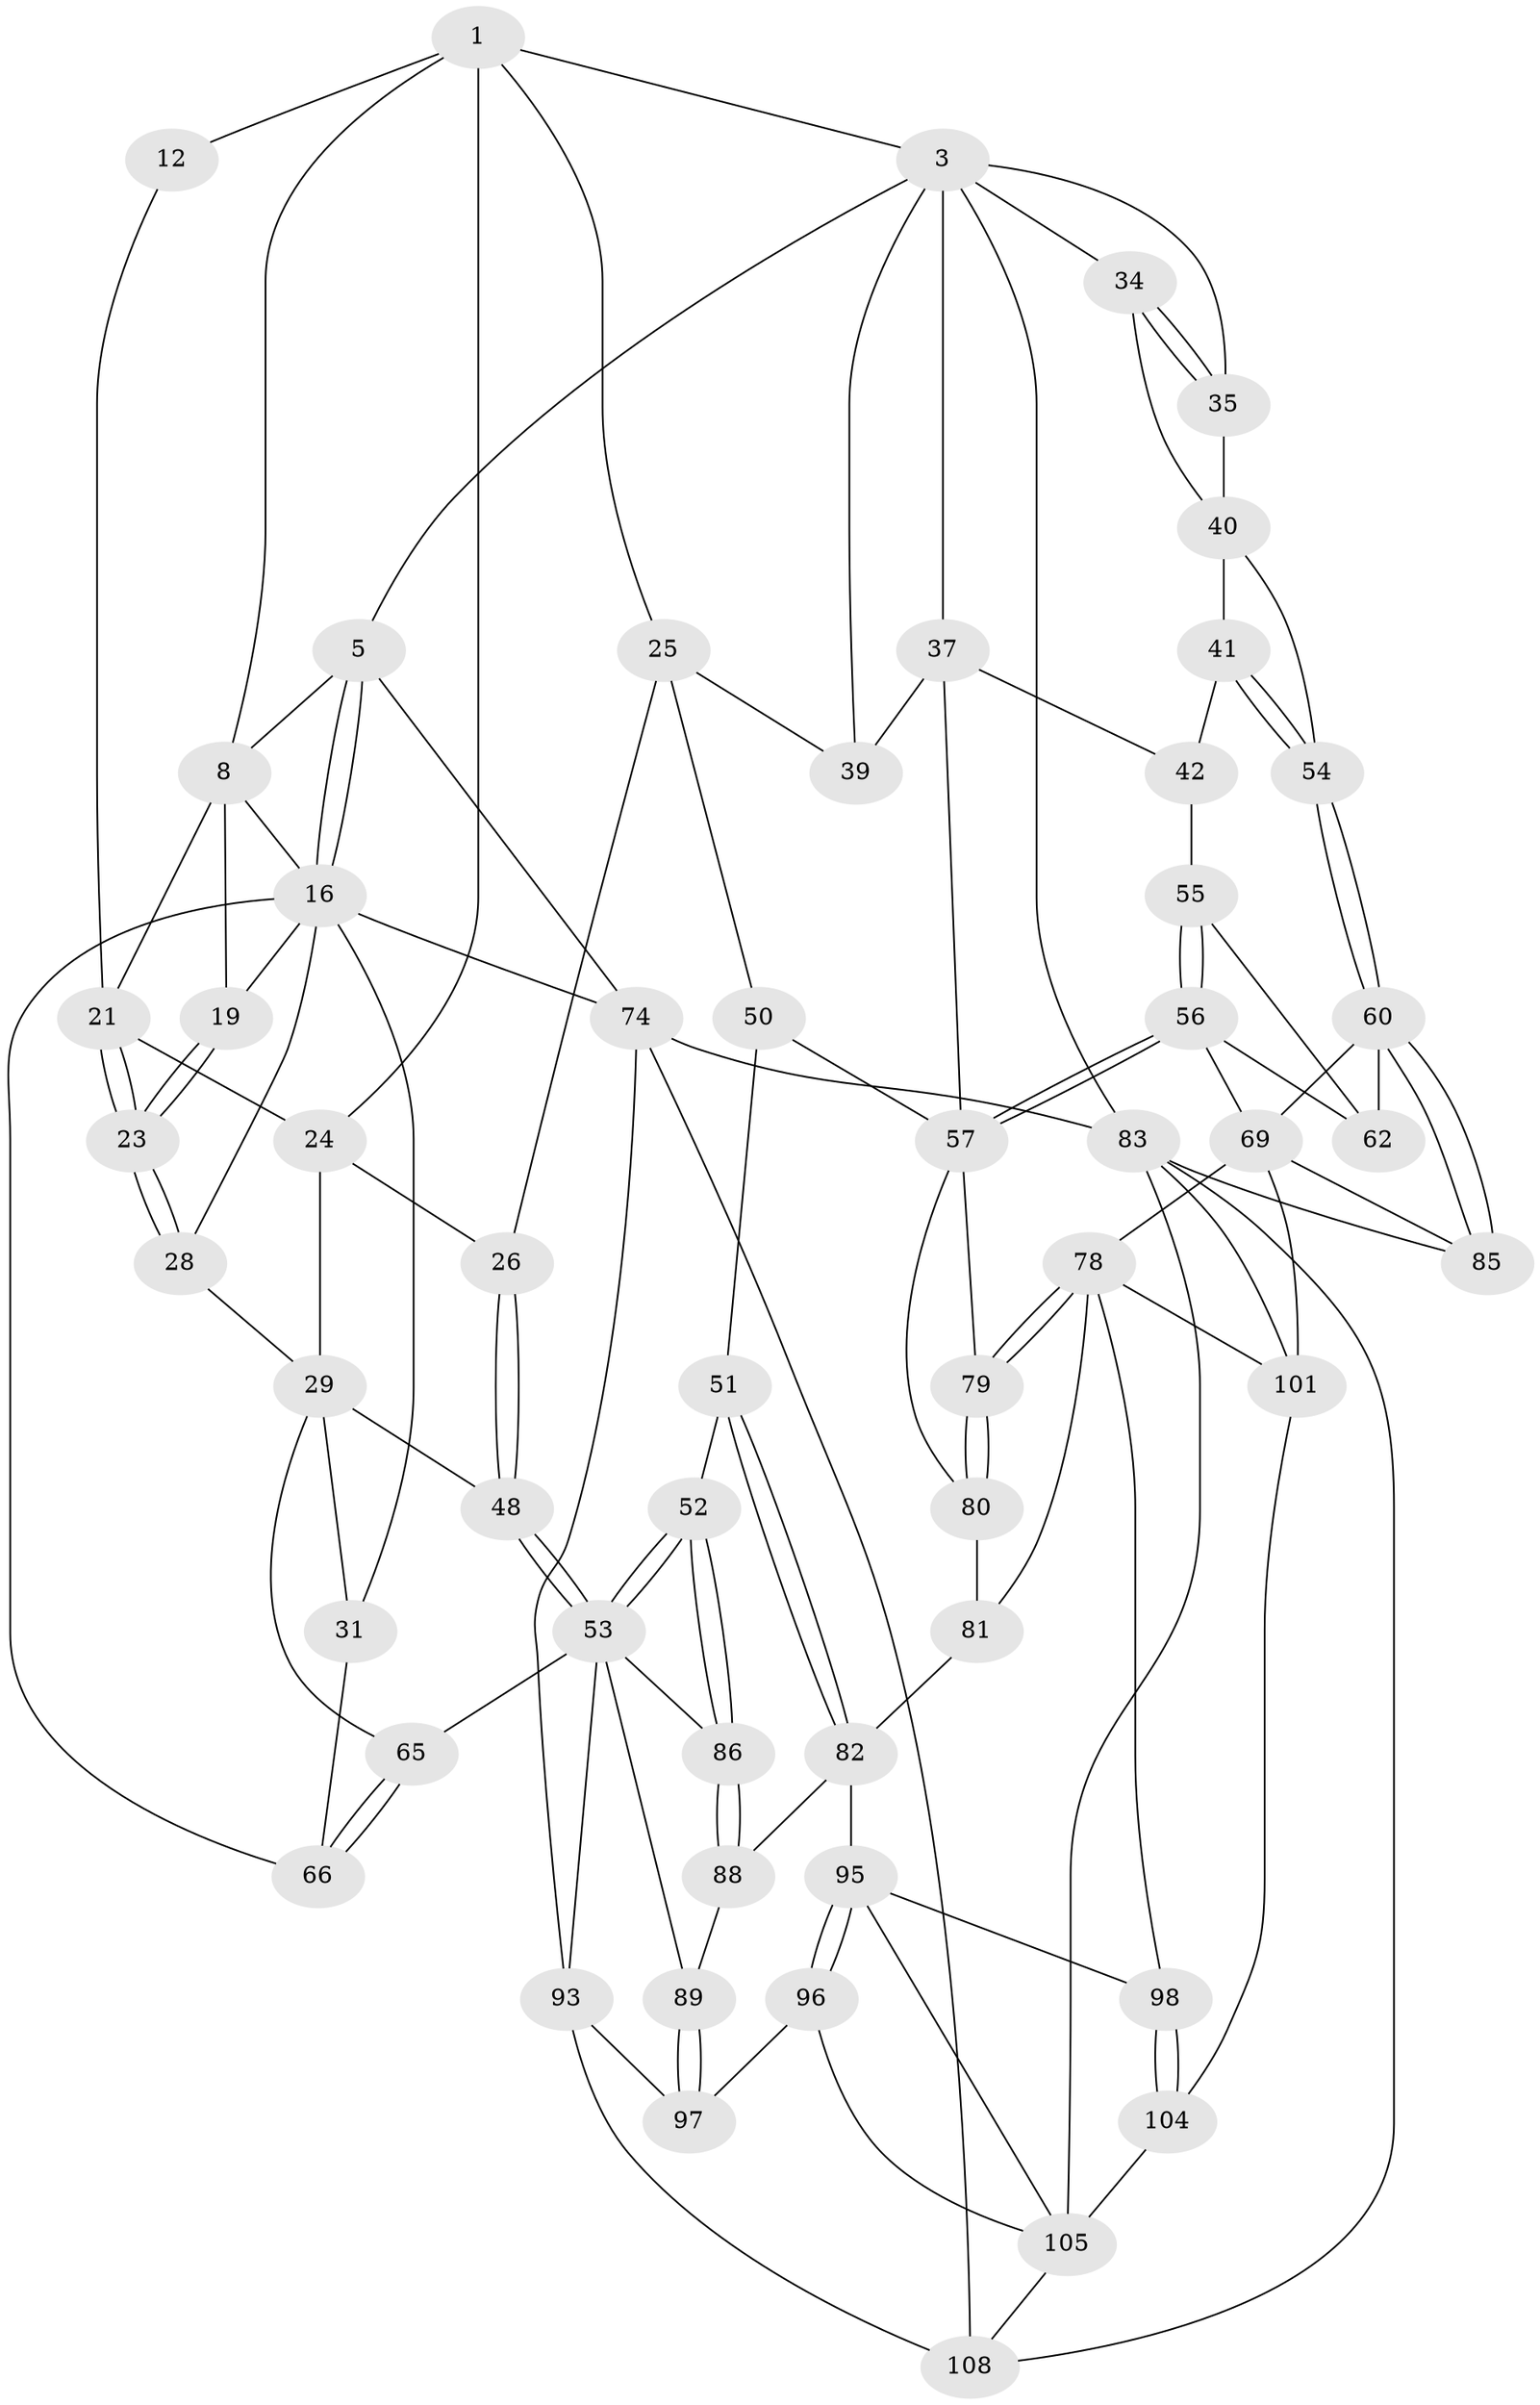 // original degree distribution, {3: 0.017857142857142856, 4: 0.25892857142857145, 6: 0.24107142857142858, 5: 0.48214285714285715}
// Generated by graph-tools (version 1.1) at 2025/27/03/15/25 16:27:59]
// undirected, 56 vertices, 127 edges
graph export_dot {
graph [start="1"]
  node [color=gray90,style=filled];
  1 [pos="+0.28864189281859987+0",super="+7+2"];
  3 [pos="+0.6500156326889265+0",super="+4+13"];
  5 [pos="+0+0",super="+6"];
  8 [pos="+0.11988501444212596+0.0597537739118384",super="+18+9"];
  12 [pos="+0.2626951209683299+0.10536692628656266"];
  16 [pos="+0+0.16233499702144438",super="+17+32"];
  19 [pos="+0.11838365093460877+0.16562134448681454"];
  21 [pos="+0.2008756558797357+0.20206200114016784",super="+22"];
  23 [pos="+0.2005125870806619+0.20244208431050686"];
  24 [pos="+0.3287083206952718+0.23913176611360182",super="+27"];
  25 [pos="+0.4745429982367188+0.3112687217377374",super="+47"];
  26 [pos="+0.44120201820317667+0.31839379057821715"];
  28 [pos="+0.1722556168113496+0.280838301184108"];
  29 [pos="+0.20089116340667731+0.3935410682045086",super="+30+49"];
  31 [pos="+0.11030125862169629+0.3881154194075465",super="+67"];
  34 [pos="+0.8236558024033291+0.17062876514910436"];
  35 [pos="+1+0"];
  37 [pos="+0.6867626803804231+0.3909248514712664",super="+44+38"];
  39 [pos="+0.5790246846550477+0.19940152160841723",super="+46"];
  40 [pos="+0.8557071402479584+0.21186997977069802",super="+45"];
  41 [pos="+0.874040578228387+0.3266664873263346"];
  42 [pos="+0.8639760970355546+0.35020672147596843",super="+43"];
  48 [pos="+0.28859065776440723+0.4522388917142528"];
  50 [pos="+0.4946444778791093+0.5297622026053492"];
  51 [pos="+0.4923519453202705+0.5305636769591755"];
  52 [pos="+0.37735561569423154+0.5477317358569067"];
  53 [pos="+0.32607379437114353+0.49925294047184554",super="+72"];
  54 [pos="+1+0.41315911729146076"];
  55 [pos="+0.7613819088389677+0.48753311197754806",super="+59"];
  56 [pos="+0.7283780692062174+0.5454170845842624",super="+68"];
  57 [pos="+0.7022536790659267+0.5569702131417923",super="+63"];
  60 [pos="+1+0.4866647310313971",super="+61"];
  62 [pos="+0.8851080257526718+0.46018971328067815"];
  65 [pos="+0.13728724947082802+0.6456843050360512"];
  66 [pos="+0.13685165684347195+0.6452890935890372",super="+71"];
  69 [pos="+0.9115008362520134+0.6837704039926246",super="+76"];
  74 [pos="+0+0.8619891712488401",super="+75"];
  78 [pos="+0.7108086548292263+0.710579927917404",super="+91"];
  79 [pos="+0.6909300442486647+0.6732821481521735"];
  80 [pos="+0.5614297249206379+0.6702879052961832"];
  81 [pos="+0.5494661379922003+0.6842230435126585"];
  82 [pos="+0.4749478453881293+0.7358148113501155",super="+87"];
  83 [pos="+1+1",super="+111+84"];
  85 [pos="+1+0.6961374072760979"];
  86 [pos="+0.35976805062760403+0.6336829827655759"];
  88 [pos="+0.3617144215803853+0.6983276181702012"];
  89 [pos="+0.3299269459325575+0.7137797943080785"];
  93 [pos="+0.11790411366962918+0.7613950512551847",super="+94+100"];
  95 [pos="+0.4583823241756076+0.7969431278543039",super="+99"];
  96 [pos="+0.3528345172098816+0.8810403361312813"];
  97 [pos="+0.2727672519350097+0.8485635952591787"];
  98 [pos="+0.5899365071164836+0.8127342387992792"];
  101 [pos="+0.8310085586898363+0.8563257188292394",super="+102"];
  104 [pos="+0.6705593192046224+0.9332344872535803"];
  105 [pos="+0.5127079258261522+0.8717356770612552",super="+107+106"];
  108 [pos="+0.3512282167546566+1",super="+109"];
  1 -- 8;
  1 -- 12 [weight=2];
  1 -- 3 [weight=2];
  1 -- 24;
  1 -- 25;
  3 -- 35;
  3 -- 83;
  3 -- 5;
  3 -- 34;
  3 -- 37 [weight=2];
  3 -- 39;
  5 -- 16;
  5 -- 16;
  5 -- 74;
  5 -- 8;
  8 -- 19;
  8 -- 21;
  8 -- 16;
  12 -- 21;
  16 -- 19;
  16 -- 28;
  16 -- 74;
  16 -- 31;
  16 -- 66;
  19 -- 23;
  19 -- 23;
  21 -- 23;
  21 -- 23;
  21 -- 24;
  23 -- 28;
  23 -- 28;
  24 -- 26;
  24 -- 29;
  25 -- 26;
  25 -- 50;
  25 -- 39;
  26 -- 48;
  26 -- 48;
  28 -- 29;
  29 -- 31;
  29 -- 48;
  29 -- 65;
  31 -- 66 [weight=2];
  34 -- 35;
  34 -- 35;
  34 -- 40;
  35 -- 40;
  37 -- 57;
  37 -- 39 [weight=2];
  37 -- 42;
  40 -- 41;
  40 -- 54;
  41 -- 42;
  41 -- 54;
  41 -- 54;
  42 -- 55 [weight=2];
  48 -- 53;
  48 -- 53;
  50 -- 51;
  50 -- 57;
  51 -- 52;
  51 -- 82;
  51 -- 82;
  52 -- 53;
  52 -- 53;
  52 -- 86;
  52 -- 86;
  53 -- 65;
  53 -- 86;
  53 -- 89;
  53 -- 93;
  54 -- 60;
  54 -- 60;
  55 -- 56;
  55 -- 56;
  55 -- 62;
  56 -- 57;
  56 -- 57;
  56 -- 69;
  56 -- 62;
  57 -- 80;
  57 -- 79;
  60 -- 85;
  60 -- 85;
  60 -- 69;
  60 -- 62;
  65 -- 66;
  65 -- 66;
  69 -- 101;
  69 -- 85;
  69 -- 78;
  74 -- 83;
  74 -- 93;
  74 -- 108;
  78 -- 79;
  78 -- 79;
  78 -- 81;
  78 -- 98;
  78 -- 101;
  79 -- 80;
  79 -- 80;
  80 -- 81;
  81 -- 82;
  82 -- 88;
  82 -- 95;
  83 -- 108;
  83 -- 105;
  83 -- 85;
  83 -- 101 [weight=2];
  86 -- 88;
  86 -- 88;
  88 -- 89;
  89 -- 97;
  89 -- 97;
  93 -- 108 [weight=2];
  93 -- 97;
  95 -- 96;
  95 -- 96;
  95 -- 105;
  95 -- 98;
  96 -- 97;
  96 -- 105;
  98 -- 104;
  98 -- 104;
  101 -- 104;
  104 -- 105;
  105 -- 108;
}
